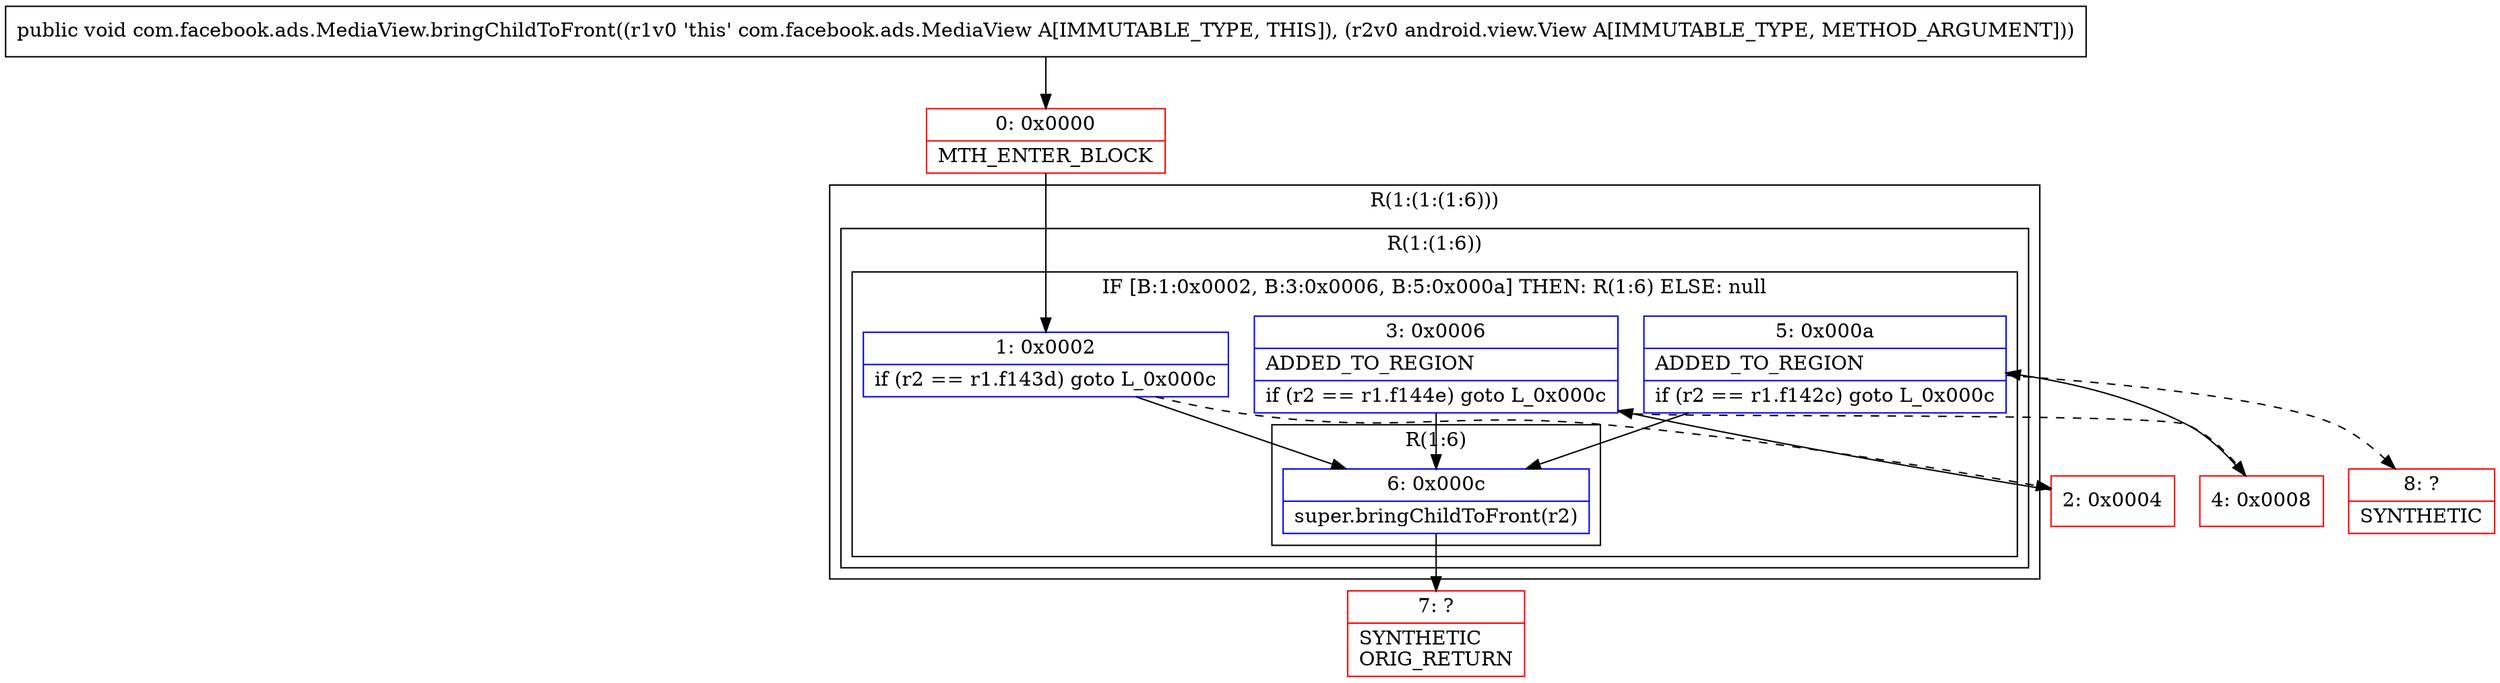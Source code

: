 digraph "CFG forcom.facebook.ads.MediaView.bringChildToFront(Landroid\/view\/View;)V" {
subgraph cluster_Region_4420630 {
label = "R(1:(1:(1:6)))";
node [shape=record,color=blue];
subgraph cluster_Region_1353879879 {
label = "R(1:(1:6))";
node [shape=record,color=blue];
subgraph cluster_IfRegion_577264778 {
label = "IF [B:1:0x0002, B:3:0x0006, B:5:0x000a] THEN: R(1:6) ELSE: null";
node [shape=record,color=blue];
Node_1 [shape=record,label="{1\:\ 0x0002|if (r2 == r1.f143d) goto L_0x000c\l}"];
Node_3 [shape=record,label="{3\:\ 0x0006|ADDED_TO_REGION\l|if (r2 == r1.f144e) goto L_0x000c\l}"];
Node_5 [shape=record,label="{5\:\ 0x000a|ADDED_TO_REGION\l|if (r2 == r1.f142c) goto L_0x000c\l}"];
subgraph cluster_Region_1673334554 {
label = "R(1:6)";
node [shape=record,color=blue];
Node_6 [shape=record,label="{6\:\ 0x000c|super.bringChildToFront(r2)\l}"];
}
}
}
}
Node_0 [shape=record,color=red,label="{0\:\ 0x0000|MTH_ENTER_BLOCK\l}"];
Node_2 [shape=record,color=red,label="{2\:\ 0x0004}"];
Node_4 [shape=record,color=red,label="{4\:\ 0x0008}"];
Node_7 [shape=record,color=red,label="{7\:\ ?|SYNTHETIC\lORIG_RETURN\l}"];
Node_8 [shape=record,color=red,label="{8\:\ ?|SYNTHETIC\l}"];
MethodNode[shape=record,label="{public void com.facebook.ads.MediaView.bringChildToFront((r1v0 'this' com.facebook.ads.MediaView A[IMMUTABLE_TYPE, THIS]), (r2v0 android.view.View A[IMMUTABLE_TYPE, METHOD_ARGUMENT])) }"];
MethodNode -> Node_0;
Node_1 -> Node_2[style=dashed];
Node_1 -> Node_6;
Node_3 -> Node_4[style=dashed];
Node_3 -> Node_6;
Node_5 -> Node_6;
Node_5 -> Node_8[style=dashed];
Node_6 -> Node_7;
Node_0 -> Node_1;
Node_2 -> Node_3;
Node_4 -> Node_5;
}


